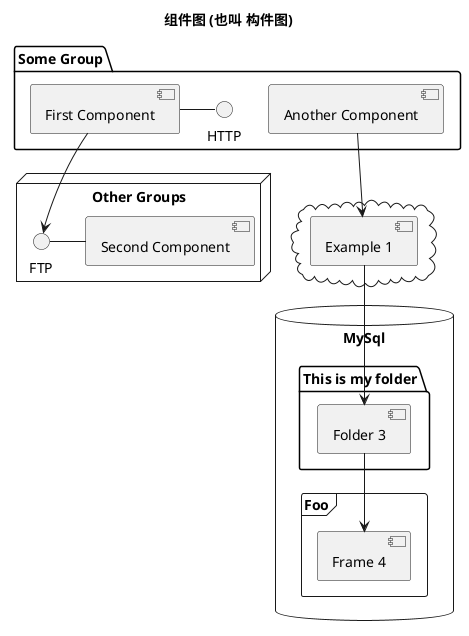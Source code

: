 @startuml
title 组件图 (也叫 构件图)
package "Some Group" {
   HTTP - [First Component]
   [Another Component]
}

node "Other Groups" {
   FTP - [Second Component]
   [First Component] --> FTP
}
cloud {
   [Example 1]
}

database "MySql" {
   folder "This is my folder" {
   [Folder 3]
}
   frame "Foo" {
   [Frame 4]
  }
}

[Another Component] --> [Example 1]
[Example 1] --> [Folder 3]
[Folder 3] --> [Frame 4]
@enduml